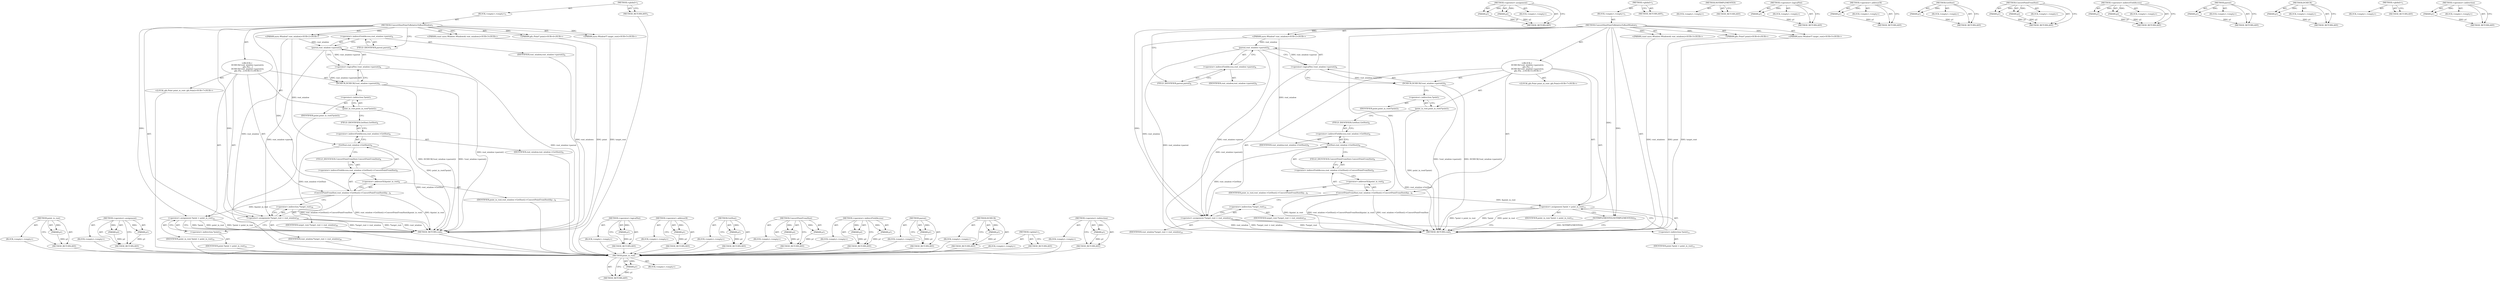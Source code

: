 digraph "&lt;operator&gt;.indirection" {
vulnerable_84 [label=<(METHOD,point_in_root)>];
vulnerable_85 [label=<(PARAM,p1)>];
vulnerable_86 [label=<(BLOCK,&lt;empty&gt;,&lt;empty&gt;)>];
vulnerable_87 [label=<(METHOD_RETURN,ANY)>];
vulnerable_105 [label=<(METHOD,&lt;operator&gt;.assignment)>];
vulnerable_106 [label=<(PARAM,p1)>];
vulnerable_107 [label=<(PARAM,p2)>];
vulnerable_108 [label=<(BLOCK,&lt;empty&gt;,&lt;empty&gt;)>];
vulnerable_109 [label=<(METHOD_RETURN,ANY)>];
vulnerable_6 [label=<(METHOD,&lt;global&gt;)<SUB>1</SUB>>];
vulnerable_7 [label=<(BLOCK,&lt;empty&gt;,&lt;empty&gt;)<SUB>1</SUB>>];
vulnerable_8 [label=<(METHOD,ConvertHostPointToRelativeToRootWindow)<SUB>1</SUB>>];
vulnerable_9 [label="<(PARAM,aura::Window* root_window)<SUB>2</SUB>>"];
vulnerable_10 [label="<(PARAM,const aura::Window::Windows&amp; root_windows)<SUB>3</SUB>>"];
vulnerable_11 [label="<(PARAM,gfx::Point* point)<SUB>4</SUB>>"];
vulnerable_12 [label="<(PARAM,aura::Window** target_root)<SUB>5</SUB>>"];
vulnerable_13 [label="<(BLOCK,{
  DCHECK(!root_window-&gt;parent());
   gfx::Poi...,{
  DCHECK(!root_window-&gt;parent());
   gfx::Poi...)<SUB>5</SUB>>"];
vulnerable_14 [label=<(DCHECK,DCHECK(!root_window-&gt;parent()))<SUB>6</SUB>>];
vulnerable_15 [label=<(&lt;operator&gt;.logicalNot,!root_window-&gt;parent())<SUB>6</SUB>>];
vulnerable_16 [label=<(parent,root_window-&gt;parent())<SUB>6</SUB>>];
vulnerable_17 [label=<(&lt;operator&gt;.indirectFieldAccess,root_window-&gt;parent)<SUB>6</SUB>>];
vulnerable_18 [label=<(IDENTIFIER,root_window,root_window-&gt;parent())<SUB>6</SUB>>];
vulnerable_19 [label=<(FIELD_IDENTIFIER,parent,parent)<SUB>6</SUB>>];
vulnerable_20 [label="<(LOCAL,gfx.Point point_in_root: gfx.Point)<SUB>7</SUB>>"];
vulnerable_21 [label=<(point_in_root,point_in_root(*point))<SUB>7</SUB>>];
vulnerable_22 [label=<(&lt;operator&gt;.indirection,*point)<SUB>7</SUB>>];
vulnerable_23 [label=<(IDENTIFIER,point,point_in_root(*point))<SUB>7</SUB>>];
vulnerable_24 [label=<(ConvertPointFromHost,root_window-&gt;GetHost()-&gt;ConvertPointFromHost(&amp;p...)<SUB>8</SUB>>];
vulnerable_25 [label=<(&lt;operator&gt;.indirectFieldAccess,root_window-&gt;GetHost()-&gt;ConvertPointFromHost)<SUB>8</SUB>>];
vulnerable_26 [label=<(GetHost,root_window-&gt;GetHost())<SUB>8</SUB>>];
vulnerable_27 [label=<(&lt;operator&gt;.indirectFieldAccess,root_window-&gt;GetHost)<SUB>8</SUB>>];
vulnerable_28 [label=<(IDENTIFIER,root_window,root_window-&gt;GetHost())<SUB>8</SUB>>];
vulnerable_29 [label=<(FIELD_IDENTIFIER,GetHost,GetHost)<SUB>8</SUB>>];
vulnerable_30 [label=<(FIELD_IDENTIFIER,ConvertPointFromHost,ConvertPointFromHost)<SUB>8</SUB>>];
vulnerable_31 [label=<(&lt;operator&gt;.addressOf,&amp;point_in_root)<SUB>8</SUB>>];
vulnerable_32 [label=<(IDENTIFIER,point_in_root,root_window-&gt;GetHost()-&gt;ConvertPointFromHost(&amp;p...)<SUB>8</SUB>>];
vulnerable_33 [label=<(&lt;operator&gt;.assignment,*target_root = root_window)<SUB>10</SUB>>];
vulnerable_34 [label=<(&lt;operator&gt;.indirection,*target_root)<SUB>10</SUB>>];
vulnerable_35 [label=<(IDENTIFIER,target_root,*target_root = root_window)<SUB>10</SUB>>];
vulnerable_36 [label=<(IDENTIFIER,root_window,*target_root = root_window)<SUB>10</SUB>>];
vulnerable_37 [label=<(&lt;operator&gt;.assignment,*point = point_in_root)<SUB>11</SUB>>];
vulnerable_38 [label=<(&lt;operator&gt;.indirection,*point)<SUB>11</SUB>>];
vulnerable_39 [label=<(IDENTIFIER,point,*point = point_in_root)<SUB>11</SUB>>];
vulnerable_40 [label=<(IDENTIFIER,point_in_root,*point = point_in_root)<SUB>11</SUB>>];
vulnerable_41 [label=<(NOTIMPLEMENTED,NOTIMPLEMENTED())<SUB>31</SUB>>];
vulnerable_42 [label=<(METHOD_RETURN,void)<SUB>1</SUB>>];
vulnerable_44 [label=<(METHOD_RETURN,ANY)<SUB>1</SUB>>];
vulnerable_110 [label=<(METHOD,NOTIMPLEMENTED)>];
vulnerable_111 [label=<(BLOCK,&lt;empty&gt;,&lt;empty&gt;)>];
vulnerable_112 [label=<(METHOD_RETURN,ANY)>];
vulnerable_71 [label=<(METHOD,&lt;operator&gt;.logicalNot)>];
vulnerable_72 [label=<(PARAM,p1)>];
vulnerable_73 [label=<(BLOCK,&lt;empty&gt;,&lt;empty&gt;)>];
vulnerable_74 [label=<(METHOD_RETURN,ANY)>];
vulnerable_101 [label=<(METHOD,&lt;operator&gt;.addressOf)>];
vulnerable_102 [label=<(PARAM,p1)>];
vulnerable_103 [label=<(BLOCK,&lt;empty&gt;,&lt;empty&gt;)>];
vulnerable_104 [label=<(METHOD_RETURN,ANY)>];
vulnerable_97 [label=<(METHOD,GetHost)>];
vulnerable_98 [label=<(PARAM,p1)>];
vulnerable_99 [label=<(BLOCK,&lt;empty&gt;,&lt;empty&gt;)>];
vulnerable_100 [label=<(METHOD_RETURN,ANY)>];
vulnerable_92 [label=<(METHOD,ConvertPointFromHost)>];
vulnerable_93 [label=<(PARAM,p1)>];
vulnerable_94 [label=<(PARAM,p2)>];
vulnerable_95 [label=<(BLOCK,&lt;empty&gt;,&lt;empty&gt;)>];
vulnerable_96 [label=<(METHOD_RETURN,ANY)>];
vulnerable_79 [label=<(METHOD,&lt;operator&gt;.indirectFieldAccess)>];
vulnerable_80 [label=<(PARAM,p1)>];
vulnerable_81 [label=<(PARAM,p2)>];
vulnerable_82 [label=<(BLOCK,&lt;empty&gt;,&lt;empty&gt;)>];
vulnerable_83 [label=<(METHOD_RETURN,ANY)>];
vulnerable_75 [label=<(METHOD,parent)>];
vulnerable_76 [label=<(PARAM,p1)>];
vulnerable_77 [label=<(BLOCK,&lt;empty&gt;,&lt;empty&gt;)>];
vulnerable_78 [label=<(METHOD_RETURN,ANY)>];
vulnerable_67 [label=<(METHOD,DCHECK)>];
vulnerable_68 [label=<(PARAM,p1)>];
vulnerable_69 [label=<(BLOCK,&lt;empty&gt;,&lt;empty&gt;)>];
vulnerable_70 [label=<(METHOD_RETURN,ANY)>];
vulnerable_61 [label=<(METHOD,&lt;global&gt;)<SUB>1</SUB>>];
vulnerable_62 [label=<(BLOCK,&lt;empty&gt;,&lt;empty&gt;)>];
vulnerable_63 [label=<(METHOD_RETURN,ANY)>];
vulnerable_88 [label=<(METHOD,&lt;operator&gt;.indirection)>];
vulnerable_89 [label=<(PARAM,p1)>];
vulnerable_90 [label=<(BLOCK,&lt;empty&gt;,&lt;empty&gt;)>];
vulnerable_91 [label=<(METHOD_RETURN,ANY)>];
fixed_83 [label=<(METHOD,point_in_root)>];
fixed_84 [label=<(PARAM,p1)>];
fixed_85 [label=<(BLOCK,&lt;empty&gt;,&lt;empty&gt;)>];
fixed_86 [label=<(METHOD_RETURN,ANY)>];
fixed_104 [label=<(METHOD,&lt;operator&gt;.assignment)>];
fixed_105 [label=<(PARAM,p1)>];
fixed_106 [label=<(PARAM,p2)>];
fixed_107 [label=<(BLOCK,&lt;empty&gt;,&lt;empty&gt;)>];
fixed_108 [label=<(METHOD_RETURN,ANY)>];
fixed_6 [label=<(METHOD,&lt;global&gt;)<SUB>1</SUB>>];
fixed_7 [label=<(BLOCK,&lt;empty&gt;,&lt;empty&gt;)<SUB>1</SUB>>];
fixed_8 [label=<(METHOD,ConvertHostPointToRelativeToRootWindow)<SUB>1</SUB>>];
fixed_9 [label="<(PARAM,aura::Window* root_window)<SUB>2</SUB>>"];
fixed_10 [label="<(PARAM,const aura::Window::Windows&amp; root_windows)<SUB>3</SUB>>"];
fixed_11 [label="<(PARAM,gfx::Point* point)<SUB>4</SUB>>"];
fixed_12 [label="<(PARAM,aura::Window** target_root)<SUB>5</SUB>>"];
fixed_13 [label="<(BLOCK,{
  DCHECK(!root_window-&gt;parent());
   gfx::Poi...,{
  DCHECK(!root_window-&gt;parent());
   gfx::Poi...)<SUB>5</SUB>>"];
fixed_14 [label=<(DCHECK,DCHECK(!root_window-&gt;parent()))<SUB>6</SUB>>];
fixed_15 [label=<(&lt;operator&gt;.logicalNot,!root_window-&gt;parent())<SUB>6</SUB>>];
fixed_16 [label=<(parent,root_window-&gt;parent())<SUB>6</SUB>>];
fixed_17 [label=<(&lt;operator&gt;.indirectFieldAccess,root_window-&gt;parent)<SUB>6</SUB>>];
fixed_18 [label=<(IDENTIFIER,root_window,root_window-&gt;parent())<SUB>6</SUB>>];
fixed_19 [label=<(FIELD_IDENTIFIER,parent,parent)<SUB>6</SUB>>];
fixed_20 [label="<(LOCAL,gfx.Point point_in_root: gfx.Point)<SUB>7</SUB>>"];
fixed_21 [label=<(point_in_root,point_in_root(*point))<SUB>7</SUB>>];
fixed_22 [label=<(&lt;operator&gt;.indirection,*point)<SUB>7</SUB>>];
fixed_23 [label=<(IDENTIFIER,point,point_in_root(*point))<SUB>7</SUB>>];
fixed_24 [label=<(ConvertPointFromHost,root_window-&gt;GetHost()-&gt;ConvertPointFromHost(&amp;p...)<SUB>8</SUB>>];
fixed_25 [label=<(&lt;operator&gt;.indirectFieldAccess,root_window-&gt;GetHost()-&gt;ConvertPointFromHost)<SUB>8</SUB>>];
fixed_26 [label=<(GetHost,root_window-&gt;GetHost())<SUB>8</SUB>>];
fixed_27 [label=<(&lt;operator&gt;.indirectFieldAccess,root_window-&gt;GetHost)<SUB>8</SUB>>];
fixed_28 [label=<(IDENTIFIER,root_window,root_window-&gt;GetHost())<SUB>8</SUB>>];
fixed_29 [label=<(FIELD_IDENTIFIER,GetHost,GetHost)<SUB>8</SUB>>];
fixed_30 [label=<(FIELD_IDENTIFIER,ConvertPointFromHost,ConvertPointFromHost)<SUB>8</SUB>>];
fixed_31 [label=<(&lt;operator&gt;.addressOf,&amp;point_in_root)<SUB>8</SUB>>];
fixed_32 [label=<(IDENTIFIER,point_in_root,root_window-&gt;GetHost()-&gt;ConvertPointFromHost(&amp;p...)<SUB>8</SUB>>];
fixed_33 [label=<(&lt;operator&gt;.assignment,*target_root = root_window)<SUB>30</SUB>>];
fixed_34 [label=<(&lt;operator&gt;.indirection,*target_root)<SUB>30</SUB>>];
fixed_35 [label=<(IDENTIFIER,target_root,*target_root = root_window)<SUB>30</SUB>>];
fixed_36 [label=<(IDENTIFIER,root_window,*target_root = root_window)<SUB>30</SUB>>];
fixed_37 [label=<(&lt;operator&gt;.assignment,*point = point_in_root)<SUB>31</SUB>>];
fixed_38 [label=<(&lt;operator&gt;.indirection,*point)<SUB>31</SUB>>];
fixed_39 [label=<(IDENTIFIER,point,*point = point_in_root)<SUB>31</SUB>>];
fixed_40 [label=<(IDENTIFIER,point_in_root,*point = point_in_root)<SUB>31</SUB>>];
fixed_41 [label=<(METHOD_RETURN,void)<SUB>1</SUB>>];
fixed_43 [label=<(METHOD_RETURN,ANY)<SUB>1</SUB>>];
fixed_70 [label=<(METHOD,&lt;operator&gt;.logicalNot)>];
fixed_71 [label=<(PARAM,p1)>];
fixed_72 [label=<(BLOCK,&lt;empty&gt;,&lt;empty&gt;)>];
fixed_73 [label=<(METHOD_RETURN,ANY)>];
fixed_100 [label=<(METHOD,&lt;operator&gt;.addressOf)>];
fixed_101 [label=<(PARAM,p1)>];
fixed_102 [label=<(BLOCK,&lt;empty&gt;,&lt;empty&gt;)>];
fixed_103 [label=<(METHOD_RETURN,ANY)>];
fixed_96 [label=<(METHOD,GetHost)>];
fixed_97 [label=<(PARAM,p1)>];
fixed_98 [label=<(BLOCK,&lt;empty&gt;,&lt;empty&gt;)>];
fixed_99 [label=<(METHOD_RETURN,ANY)>];
fixed_91 [label=<(METHOD,ConvertPointFromHost)>];
fixed_92 [label=<(PARAM,p1)>];
fixed_93 [label=<(PARAM,p2)>];
fixed_94 [label=<(BLOCK,&lt;empty&gt;,&lt;empty&gt;)>];
fixed_95 [label=<(METHOD_RETURN,ANY)>];
fixed_78 [label=<(METHOD,&lt;operator&gt;.indirectFieldAccess)>];
fixed_79 [label=<(PARAM,p1)>];
fixed_80 [label=<(PARAM,p2)>];
fixed_81 [label=<(BLOCK,&lt;empty&gt;,&lt;empty&gt;)>];
fixed_82 [label=<(METHOD_RETURN,ANY)>];
fixed_74 [label=<(METHOD,parent)>];
fixed_75 [label=<(PARAM,p1)>];
fixed_76 [label=<(BLOCK,&lt;empty&gt;,&lt;empty&gt;)>];
fixed_77 [label=<(METHOD_RETURN,ANY)>];
fixed_66 [label=<(METHOD,DCHECK)>];
fixed_67 [label=<(PARAM,p1)>];
fixed_68 [label=<(BLOCK,&lt;empty&gt;,&lt;empty&gt;)>];
fixed_69 [label=<(METHOD_RETURN,ANY)>];
fixed_60 [label=<(METHOD,&lt;global&gt;)<SUB>1</SUB>>];
fixed_61 [label=<(BLOCK,&lt;empty&gt;,&lt;empty&gt;)>];
fixed_62 [label=<(METHOD_RETURN,ANY)>];
fixed_87 [label=<(METHOD,&lt;operator&gt;.indirection)>];
fixed_88 [label=<(PARAM,p1)>];
fixed_89 [label=<(BLOCK,&lt;empty&gt;,&lt;empty&gt;)>];
fixed_90 [label=<(METHOD_RETURN,ANY)>];
vulnerable_84 -> vulnerable_85  [key=0, label="AST: "];
vulnerable_84 -> vulnerable_85  [key=1, label="DDG: "];
vulnerable_84 -> vulnerable_86  [key=0, label="AST: "];
vulnerable_84 -> vulnerable_87  [key=0, label="AST: "];
vulnerable_84 -> vulnerable_87  [key=1, label="CFG: "];
vulnerable_85 -> vulnerable_87  [key=0, label="DDG: p1"];
vulnerable_105 -> vulnerable_106  [key=0, label="AST: "];
vulnerable_105 -> vulnerable_106  [key=1, label="DDG: "];
vulnerable_105 -> vulnerable_108  [key=0, label="AST: "];
vulnerable_105 -> vulnerable_107  [key=0, label="AST: "];
vulnerable_105 -> vulnerable_107  [key=1, label="DDG: "];
vulnerable_105 -> vulnerable_109  [key=0, label="AST: "];
vulnerable_105 -> vulnerable_109  [key=1, label="CFG: "];
vulnerable_106 -> vulnerable_109  [key=0, label="DDG: p1"];
vulnerable_107 -> vulnerable_109  [key=0, label="DDG: p2"];
vulnerable_6 -> vulnerable_7  [key=0, label="AST: "];
vulnerable_6 -> vulnerable_44  [key=0, label="AST: "];
vulnerable_6 -> vulnerable_44  [key=1, label="CFG: "];
vulnerable_7 -> vulnerable_8  [key=0, label="AST: "];
vulnerable_8 -> vulnerable_9  [key=0, label="AST: "];
vulnerable_8 -> vulnerable_9  [key=1, label="DDG: "];
vulnerable_8 -> vulnerable_10  [key=0, label="AST: "];
vulnerable_8 -> vulnerable_10  [key=1, label="DDG: "];
vulnerable_8 -> vulnerable_11  [key=0, label="AST: "];
vulnerable_8 -> vulnerable_11  [key=1, label="DDG: "];
vulnerable_8 -> vulnerable_12  [key=0, label="AST: "];
vulnerable_8 -> vulnerable_12  [key=1, label="DDG: "];
vulnerable_8 -> vulnerable_13  [key=0, label="AST: "];
vulnerable_8 -> vulnerable_42  [key=0, label="AST: "];
vulnerable_8 -> vulnerable_19  [key=0, label="CFG: "];
vulnerable_8 -> vulnerable_33  [key=0, label="DDG: "];
vulnerable_8 -> vulnerable_37  [key=0, label="DDG: "];
vulnerable_8 -> vulnerable_41  [key=0, label="DDG: "];
vulnerable_8 -> vulnerable_24  [key=0, label="DDG: "];
vulnerable_9 -> vulnerable_33  [key=0, label="DDG: root_window"];
vulnerable_9 -> vulnerable_16  [key=0, label="DDG: root_window"];
vulnerable_9 -> vulnerable_26  [key=0, label="DDG: root_window"];
vulnerable_10 -> vulnerable_42  [key=0, label="DDG: root_windows"];
vulnerable_11 -> vulnerable_42  [key=0, label="DDG: point"];
vulnerable_12 -> vulnerable_42  [key=0, label="DDG: target_root"];
vulnerable_13 -> vulnerable_14  [key=0, label="AST: "];
vulnerable_13 -> vulnerable_20  [key=0, label="AST: "];
vulnerable_13 -> vulnerable_21  [key=0, label="AST: "];
vulnerable_13 -> vulnerable_24  [key=0, label="AST: "];
vulnerable_13 -> vulnerable_33  [key=0, label="AST: "];
vulnerable_13 -> vulnerable_37  [key=0, label="AST: "];
vulnerable_13 -> vulnerable_41  [key=0, label="AST: "];
vulnerable_14 -> vulnerable_15  [key=0, label="AST: "];
vulnerable_14 -> vulnerable_22  [key=0, label="CFG: "];
vulnerable_14 -> vulnerable_42  [key=0, label="DDG: !root_window-&gt;parent()"];
vulnerable_14 -> vulnerable_42  [key=1, label="DDG: DCHECK(!root_window-&gt;parent())"];
vulnerable_15 -> vulnerable_16  [key=0, label="AST: "];
vulnerable_15 -> vulnerable_14  [key=0, label="CFG: "];
vulnerable_15 -> vulnerable_14  [key=1, label="DDG: root_window-&gt;parent()"];
vulnerable_15 -> vulnerable_42  [key=0, label="DDG: root_window-&gt;parent()"];
vulnerable_16 -> vulnerable_17  [key=0, label="AST: "];
vulnerable_16 -> vulnerable_15  [key=0, label="CFG: "];
vulnerable_16 -> vulnerable_15  [key=1, label="DDG: root_window-&gt;parent"];
vulnerable_16 -> vulnerable_42  [key=0, label="DDG: root_window-&gt;parent"];
vulnerable_16 -> vulnerable_33  [key=0, label="DDG: root_window-&gt;parent"];
vulnerable_17 -> vulnerable_18  [key=0, label="AST: "];
vulnerable_17 -> vulnerable_19  [key=0, label="AST: "];
vulnerable_17 -> vulnerable_16  [key=0, label="CFG: "];
vulnerable_19 -> vulnerable_17  [key=0, label="CFG: "];
vulnerable_21 -> vulnerable_22  [key=0, label="AST: "];
vulnerable_21 -> vulnerable_29  [key=0, label="CFG: "];
vulnerable_21 -> vulnerable_42  [key=0, label="DDG: point_in_root(*point)"];
vulnerable_22 -> vulnerable_23  [key=0, label="AST: "];
vulnerable_22 -> vulnerable_21  [key=0, label="CFG: "];
vulnerable_24 -> vulnerable_25  [key=0, label="AST: "];
vulnerable_24 -> vulnerable_31  [key=0, label="AST: "];
vulnerable_24 -> vulnerable_34  [key=0, label="CFG: "];
vulnerable_24 -> vulnerable_42  [key=0, label="DDG: root_window-&gt;GetHost()-&gt;ConvertPointFromHost"];
vulnerable_24 -> vulnerable_42  [key=1, label="DDG: &amp;point_in_root"];
vulnerable_24 -> vulnerable_42  [key=2, label="DDG: root_window-&gt;GetHost()-&gt;ConvertPointFromHost(&amp;point_in_root)"];
vulnerable_24 -> vulnerable_37  [key=0, label="DDG: &amp;point_in_root"];
vulnerable_25 -> vulnerable_26  [key=0, label="AST: "];
vulnerable_25 -> vulnerable_30  [key=0, label="AST: "];
vulnerable_25 -> vulnerable_31  [key=0, label="CFG: "];
vulnerable_26 -> vulnerable_27  [key=0, label="AST: "];
vulnerable_26 -> vulnerable_30  [key=0, label="CFG: "];
vulnerable_26 -> vulnerable_42  [key=0, label="DDG: root_window-&gt;GetHost"];
vulnerable_26 -> vulnerable_33  [key=0, label="DDG: root_window-&gt;GetHost"];
vulnerable_27 -> vulnerable_28  [key=0, label="AST: "];
vulnerable_27 -> vulnerable_29  [key=0, label="AST: "];
vulnerable_27 -> vulnerable_26  [key=0, label="CFG: "];
vulnerable_29 -> vulnerable_27  [key=0, label="CFG: "];
vulnerable_30 -> vulnerable_25  [key=0, label="CFG: "];
vulnerable_31 -> vulnerable_32  [key=0, label="AST: "];
vulnerable_31 -> vulnerable_24  [key=0, label="CFG: "];
vulnerable_33 -> vulnerable_34  [key=0, label="AST: "];
vulnerable_33 -> vulnerable_36  [key=0, label="AST: "];
vulnerable_33 -> vulnerable_38  [key=0, label="CFG: "];
vulnerable_33 -> vulnerable_42  [key=0, label="DDG: *target_root"];
vulnerable_33 -> vulnerable_42  [key=1, label="DDG: root_window"];
vulnerable_33 -> vulnerable_42  [key=2, label="DDG: *target_root = root_window"];
vulnerable_34 -> vulnerable_35  [key=0, label="AST: "];
vulnerable_34 -> vulnerable_33  [key=0, label="CFG: "];
vulnerable_37 -> vulnerable_38  [key=0, label="AST: "];
vulnerable_37 -> vulnerable_40  [key=0, label="AST: "];
vulnerable_37 -> vulnerable_41  [key=0, label="CFG: "];
vulnerable_37 -> vulnerable_42  [key=0, label="DDG: *point"];
vulnerable_37 -> vulnerable_42  [key=1, label="DDG: point_in_root"];
vulnerable_37 -> vulnerable_42  [key=2, label="DDG: *point = point_in_root"];
vulnerable_38 -> vulnerable_39  [key=0, label="AST: "];
vulnerable_38 -> vulnerable_37  [key=0, label="CFG: "];
vulnerable_41 -> vulnerable_42  [key=0, label="CFG: "];
vulnerable_41 -> vulnerable_42  [key=1, label="DDG: NOTIMPLEMENTED()"];
vulnerable_110 -> vulnerable_111  [key=0, label="AST: "];
vulnerable_110 -> vulnerable_112  [key=0, label="AST: "];
vulnerable_110 -> vulnerable_112  [key=1, label="CFG: "];
vulnerable_71 -> vulnerable_72  [key=0, label="AST: "];
vulnerable_71 -> vulnerable_72  [key=1, label="DDG: "];
vulnerable_71 -> vulnerable_73  [key=0, label="AST: "];
vulnerable_71 -> vulnerable_74  [key=0, label="AST: "];
vulnerable_71 -> vulnerable_74  [key=1, label="CFG: "];
vulnerable_72 -> vulnerable_74  [key=0, label="DDG: p1"];
vulnerable_101 -> vulnerable_102  [key=0, label="AST: "];
vulnerable_101 -> vulnerable_102  [key=1, label="DDG: "];
vulnerable_101 -> vulnerable_103  [key=0, label="AST: "];
vulnerable_101 -> vulnerable_104  [key=0, label="AST: "];
vulnerable_101 -> vulnerable_104  [key=1, label="CFG: "];
vulnerable_102 -> vulnerable_104  [key=0, label="DDG: p1"];
vulnerable_97 -> vulnerable_98  [key=0, label="AST: "];
vulnerable_97 -> vulnerable_98  [key=1, label="DDG: "];
vulnerable_97 -> vulnerable_99  [key=0, label="AST: "];
vulnerable_97 -> vulnerable_100  [key=0, label="AST: "];
vulnerable_97 -> vulnerable_100  [key=1, label="CFG: "];
vulnerable_98 -> vulnerable_100  [key=0, label="DDG: p1"];
vulnerable_92 -> vulnerable_93  [key=0, label="AST: "];
vulnerable_92 -> vulnerable_93  [key=1, label="DDG: "];
vulnerable_92 -> vulnerable_95  [key=0, label="AST: "];
vulnerable_92 -> vulnerable_94  [key=0, label="AST: "];
vulnerable_92 -> vulnerable_94  [key=1, label="DDG: "];
vulnerable_92 -> vulnerable_96  [key=0, label="AST: "];
vulnerable_92 -> vulnerable_96  [key=1, label="CFG: "];
vulnerable_93 -> vulnerable_96  [key=0, label="DDG: p1"];
vulnerable_94 -> vulnerable_96  [key=0, label="DDG: p2"];
vulnerable_79 -> vulnerable_80  [key=0, label="AST: "];
vulnerable_79 -> vulnerable_80  [key=1, label="DDG: "];
vulnerable_79 -> vulnerable_82  [key=0, label="AST: "];
vulnerable_79 -> vulnerable_81  [key=0, label="AST: "];
vulnerable_79 -> vulnerable_81  [key=1, label="DDG: "];
vulnerable_79 -> vulnerable_83  [key=0, label="AST: "];
vulnerable_79 -> vulnerable_83  [key=1, label="CFG: "];
vulnerable_80 -> vulnerable_83  [key=0, label="DDG: p1"];
vulnerable_81 -> vulnerable_83  [key=0, label="DDG: p2"];
vulnerable_75 -> vulnerable_76  [key=0, label="AST: "];
vulnerable_75 -> vulnerable_76  [key=1, label="DDG: "];
vulnerable_75 -> vulnerable_77  [key=0, label="AST: "];
vulnerable_75 -> vulnerable_78  [key=0, label="AST: "];
vulnerable_75 -> vulnerable_78  [key=1, label="CFG: "];
vulnerable_76 -> vulnerable_78  [key=0, label="DDG: p1"];
vulnerable_67 -> vulnerable_68  [key=0, label="AST: "];
vulnerable_67 -> vulnerable_68  [key=1, label="DDG: "];
vulnerable_67 -> vulnerable_69  [key=0, label="AST: "];
vulnerable_67 -> vulnerable_70  [key=0, label="AST: "];
vulnerable_67 -> vulnerable_70  [key=1, label="CFG: "];
vulnerable_68 -> vulnerable_70  [key=0, label="DDG: p1"];
vulnerable_61 -> vulnerable_62  [key=0, label="AST: "];
vulnerable_61 -> vulnerable_63  [key=0, label="AST: "];
vulnerable_61 -> vulnerable_63  [key=1, label="CFG: "];
vulnerable_88 -> vulnerable_89  [key=0, label="AST: "];
vulnerable_88 -> vulnerable_89  [key=1, label="DDG: "];
vulnerable_88 -> vulnerable_90  [key=0, label="AST: "];
vulnerable_88 -> vulnerable_91  [key=0, label="AST: "];
vulnerable_88 -> vulnerable_91  [key=1, label="CFG: "];
vulnerable_89 -> vulnerable_91  [key=0, label="DDG: p1"];
fixed_83 -> fixed_84  [key=0, label="AST: "];
fixed_83 -> fixed_84  [key=1, label="DDG: "];
fixed_83 -> fixed_85  [key=0, label="AST: "];
fixed_83 -> fixed_86  [key=0, label="AST: "];
fixed_83 -> fixed_86  [key=1, label="CFG: "];
fixed_84 -> fixed_86  [key=0, label="DDG: p1"];
fixed_85 -> vulnerable_84  [key=0];
fixed_86 -> vulnerable_84  [key=0];
fixed_104 -> fixed_105  [key=0, label="AST: "];
fixed_104 -> fixed_105  [key=1, label="DDG: "];
fixed_104 -> fixed_107  [key=0, label="AST: "];
fixed_104 -> fixed_106  [key=0, label="AST: "];
fixed_104 -> fixed_106  [key=1, label="DDG: "];
fixed_104 -> fixed_108  [key=0, label="AST: "];
fixed_104 -> fixed_108  [key=1, label="CFG: "];
fixed_105 -> fixed_108  [key=0, label="DDG: p1"];
fixed_106 -> fixed_108  [key=0, label="DDG: p2"];
fixed_107 -> vulnerable_84  [key=0];
fixed_108 -> vulnerable_84  [key=0];
fixed_6 -> fixed_7  [key=0, label="AST: "];
fixed_6 -> fixed_43  [key=0, label="AST: "];
fixed_6 -> fixed_43  [key=1, label="CFG: "];
fixed_7 -> fixed_8  [key=0, label="AST: "];
fixed_8 -> fixed_9  [key=0, label="AST: "];
fixed_8 -> fixed_9  [key=1, label="DDG: "];
fixed_8 -> fixed_10  [key=0, label="AST: "];
fixed_8 -> fixed_10  [key=1, label="DDG: "];
fixed_8 -> fixed_11  [key=0, label="AST: "];
fixed_8 -> fixed_11  [key=1, label="DDG: "];
fixed_8 -> fixed_12  [key=0, label="AST: "];
fixed_8 -> fixed_12  [key=1, label="DDG: "];
fixed_8 -> fixed_13  [key=0, label="AST: "];
fixed_8 -> fixed_41  [key=0, label="AST: "];
fixed_8 -> fixed_19  [key=0, label="CFG: "];
fixed_8 -> fixed_33  [key=0, label="DDG: "];
fixed_8 -> fixed_37  [key=0, label="DDG: "];
fixed_8 -> fixed_24  [key=0, label="DDG: "];
fixed_9 -> fixed_33  [key=0, label="DDG: root_window"];
fixed_9 -> fixed_16  [key=0, label="DDG: root_window"];
fixed_9 -> fixed_26  [key=0, label="DDG: root_window"];
fixed_10 -> fixed_41  [key=0, label="DDG: root_windows"];
fixed_11 -> fixed_41  [key=0, label="DDG: point"];
fixed_12 -> fixed_41  [key=0, label="DDG: target_root"];
fixed_13 -> fixed_14  [key=0, label="AST: "];
fixed_13 -> fixed_20  [key=0, label="AST: "];
fixed_13 -> fixed_21  [key=0, label="AST: "];
fixed_13 -> fixed_24  [key=0, label="AST: "];
fixed_13 -> fixed_33  [key=0, label="AST: "];
fixed_13 -> fixed_37  [key=0, label="AST: "];
fixed_14 -> fixed_15  [key=0, label="AST: "];
fixed_14 -> fixed_22  [key=0, label="CFG: "];
fixed_14 -> fixed_41  [key=0, label="DDG: !root_window-&gt;parent()"];
fixed_14 -> fixed_41  [key=1, label="DDG: DCHECK(!root_window-&gt;parent())"];
fixed_15 -> fixed_16  [key=0, label="AST: "];
fixed_15 -> fixed_14  [key=0, label="CFG: "];
fixed_15 -> fixed_14  [key=1, label="DDG: root_window-&gt;parent()"];
fixed_15 -> fixed_41  [key=0, label="DDG: root_window-&gt;parent()"];
fixed_16 -> fixed_17  [key=0, label="AST: "];
fixed_16 -> fixed_15  [key=0, label="CFG: "];
fixed_16 -> fixed_15  [key=1, label="DDG: root_window-&gt;parent"];
fixed_16 -> fixed_41  [key=0, label="DDG: root_window-&gt;parent"];
fixed_16 -> fixed_33  [key=0, label="DDG: root_window-&gt;parent"];
fixed_17 -> fixed_18  [key=0, label="AST: "];
fixed_17 -> fixed_19  [key=0, label="AST: "];
fixed_17 -> fixed_16  [key=0, label="CFG: "];
fixed_18 -> vulnerable_84  [key=0];
fixed_19 -> fixed_17  [key=0, label="CFG: "];
fixed_20 -> vulnerable_84  [key=0];
fixed_21 -> fixed_22  [key=0, label="AST: "];
fixed_21 -> fixed_29  [key=0, label="CFG: "];
fixed_21 -> fixed_41  [key=0, label="DDG: point_in_root(*point)"];
fixed_22 -> fixed_23  [key=0, label="AST: "];
fixed_22 -> fixed_21  [key=0, label="CFG: "];
fixed_23 -> vulnerable_84  [key=0];
fixed_24 -> fixed_25  [key=0, label="AST: "];
fixed_24 -> fixed_31  [key=0, label="AST: "];
fixed_24 -> fixed_34  [key=0, label="CFG: "];
fixed_24 -> fixed_41  [key=0, label="DDG: root_window-&gt;GetHost()-&gt;ConvertPointFromHost"];
fixed_24 -> fixed_41  [key=1, label="DDG: &amp;point_in_root"];
fixed_24 -> fixed_41  [key=2, label="DDG: root_window-&gt;GetHost()-&gt;ConvertPointFromHost(&amp;point_in_root)"];
fixed_24 -> fixed_37  [key=0, label="DDG: &amp;point_in_root"];
fixed_25 -> fixed_26  [key=0, label="AST: "];
fixed_25 -> fixed_30  [key=0, label="AST: "];
fixed_25 -> fixed_31  [key=0, label="CFG: "];
fixed_26 -> fixed_27  [key=0, label="AST: "];
fixed_26 -> fixed_30  [key=0, label="CFG: "];
fixed_26 -> fixed_41  [key=0, label="DDG: root_window-&gt;GetHost"];
fixed_26 -> fixed_33  [key=0, label="DDG: root_window-&gt;GetHost"];
fixed_27 -> fixed_28  [key=0, label="AST: "];
fixed_27 -> fixed_29  [key=0, label="AST: "];
fixed_27 -> fixed_26  [key=0, label="CFG: "];
fixed_28 -> vulnerable_84  [key=0];
fixed_29 -> fixed_27  [key=0, label="CFG: "];
fixed_30 -> fixed_25  [key=0, label="CFG: "];
fixed_31 -> fixed_32  [key=0, label="AST: "];
fixed_31 -> fixed_24  [key=0, label="CFG: "];
fixed_32 -> vulnerable_84  [key=0];
fixed_33 -> fixed_34  [key=0, label="AST: "];
fixed_33 -> fixed_36  [key=0, label="AST: "];
fixed_33 -> fixed_38  [key=0, label="CFG: "];
fixed_33 -> fixed_41  [key=0, label="DDG: *target_root"];
fixed_33 -> fixed_41  [key=1, label="DDG: root_window"];
fixed_33 -> fixed_41  [key=2, label="DDG: *target_root = root_window"];
fixed_34 -> fixed_35  [key=0, label="AST: "];
fixed_34 -> fixed_33  [key=0, label="CFG: "];
fixed_35 -> vulnerable_84  [key=0];
fixed_36 -> vulnerable_84  [key=0];
fixed_37 -> fixed_38  [key=0, label="AST: "];
fixed_37 -> fixed_40  [key=0, label="AST: "];
fixed_37 -> fixed_41  [key=0, label="CFG: "];
fixed_37 -> fixed_41  [key=1, label="DDG: *point"];
fixed_37 -> fixed_41  [key=2, label="DDG: point_in_root"];
fixed_37 -> fixed_41  [key=3, label="DDG: *point = point_in_root"];
fixed_38 -> fixed_39  [key=0, label="AST: "];
fixed_38 -> fixed_37  [key=0, label="CFG: "];
fixed_39 -> vulnerable_84  [key=0];
fixed_40 -> vulnerable_84  [key=0];
fixed_41 -> vulnerable_84  [key=0];
fixed_43 -> vulnerable_84  [key=0];
fixed_70 -> fixed_71  [key=0, label="AST: "];
fixed_70 -> fixed_71  [key=1, label="DDG: "];
fixed_70 -> fixed_72  [key=0, label="AST: "];
fixed_70 -> fixed_73  [key=0, label="AST: "];
fixed_70 -> fixed_73  [key=1, label="CFG: "];
fixed_71 -> fixed_73  [key=0, label="DDG: p1"];
fixed_72 -> vulnerable_84  [key=0];
fixed_73 -> vulnerable_84  [key=0];
fixed_100 -> fixed_101  [key=0, label="AST: "];
fixed_100 -> fixed_101  [key=1, label="DDG: "];
fixed_100 -> fixed_102  [key=0, label="AST: "];
fixed_100 -> fixed_103  [key=0, label="AST: "];
fixed_100 -> fixed_103  [key=1, label="CFG: "];
fixed_101 -> fixed_103  [key=0, label="DDG: p1"];
fixed_102 -> vulnerable_84  [key=0];
fixed_103 -> vulnerable_84  [key=0];
fixed_96 -> fixed_97  [key=0, label="AST: "];
fixed_96 -> fixed_97  [key=1, label="DDG: "];
fixed_96 -> fixed_98  [key=0, label="AST: "];
fixed_96 -> fixed_99  [key=0, label="AST: "];
fixed_96 -> fixed_99  [key=1, label="CFG: "];
fixed_97 -> fixed_99  [key=0, label="DDG: p1"];
fixed_98 -> vulnerable_84  [key=0];
fixed_99 -> vulnerable_84  [key=0];
fixed_91 -> fixed_92  [key=0, label="AST: "];
fixed_91 -> fixed_92  [key=1, label="DDG: "];
fixed_91 -> fixed_94  [key=0, label="AST: "];
fixed_91 -> fixed_93  [key=0, label="AST: "];
fixed_91 -> fixed_93  [key=1, label="DDG: "];
fixed_91 -> fixed_95  [key=0, label="AST: "];
fixed_91 -> fixed_95  [key=1, label="CFG: "];
fixed_92 -> fixed_95  [key=0, label="DDG: p1"];
fixed_93 -> fixed_95  [key=0, label="DDG: p2"];
fixed_94 -> vulnerable_84  [key=0];
fixed_95 -> vulnerable_84  [key=0];
fixed_78 -> fixed_79  [key=0, label="AST: "];
fixed_78 -> fixed_79  [key=1, label="DDG: "];
fixed_78 -> fixed_81  [key=0, label="AST: "];
fixed_78 -> fixed_80  [key=0, label="AST: "];
fixed_78 -> fixed_80  [key=1, label="DDG: "];
fixed_78 -> fixed_82  [key=0, label="AST: "];
fixed_78 -> fixed_82  [key=1, label="CFG: "];
fixed_79 -> fixed_82  [key=0, label="DDG: p1"];
fixed_80 -> fixed_82  [key=0, label="DDG: p2"];
fixed_81 -> vulnerable_84  [key=0];
fixed_82 -> vulnerable_84  [key=0];
fixed_74 -> fixed_75  [key=0, label="AST: "];
fixed_74 -> fixed_75  [key=1, label="DDG: "];
fixed_74 -> fixed_76  [key=0, label="AST: "];
fixed_74 -> fixed_77  [key=0, label="AST: "];
fixed_74 -> fixed_77  [key=1, label="CFG: "];
fixed_75 -> fixed_77  [key=0, label="DDG: p1"];
fixed_76 -> vulnerable_84  [key=0];
fixed_77 -> vulnerable_84  [key=0];
fixed_66 -> fixed_67  [key=0, label="AST: "];
fixed_66 -> fixed_67  [key=1, label="DDG: "];
fixed_66 -> fixed_68  [key=0, label="AST: "];
fixed_66 -> fixed_69  [key=0, label="AST: "];
fixed_66 -> fixed_69  [key=1, label="CFG: "];
fixed_67 -> fixed_69  [key=0, label="DDG: p1"];
fixed_68 -> vulnerable_84  [key=0];
fixed_69 -> vulnerable_84  [key=0];
fixed_60 -> fixed_61  [key=0, label="AST: "];
fixed_60 -> fixed_62  [key=0, label="AST: "];
fixed_60 -> fixed_62  [key=1, label="CFG: "];
fixed_61 -> vulnerable_84  [key=0];
fixed_62 -> vulnerable_84  [key=0];
fixed_87 -> fixed_88  [key=0, label="AST: "];
fixed_87 -> fixed_88  [key=1, label="DDG: "];
fixed_87 -> fixed_89  [key=0, label="AST: "];
fixed_87 -> fixed_90  [key=0, label="AST: "];
fixed_87 -> fixed_90  [key=1, label="CFG: "];
fixed_88 -> fixed_90  [key=0, label="DDG: p1"];
fixed_89 -> vulnerable_84  [key=0];
fixed_90 -> vulnerable_84  [key=0];
}
